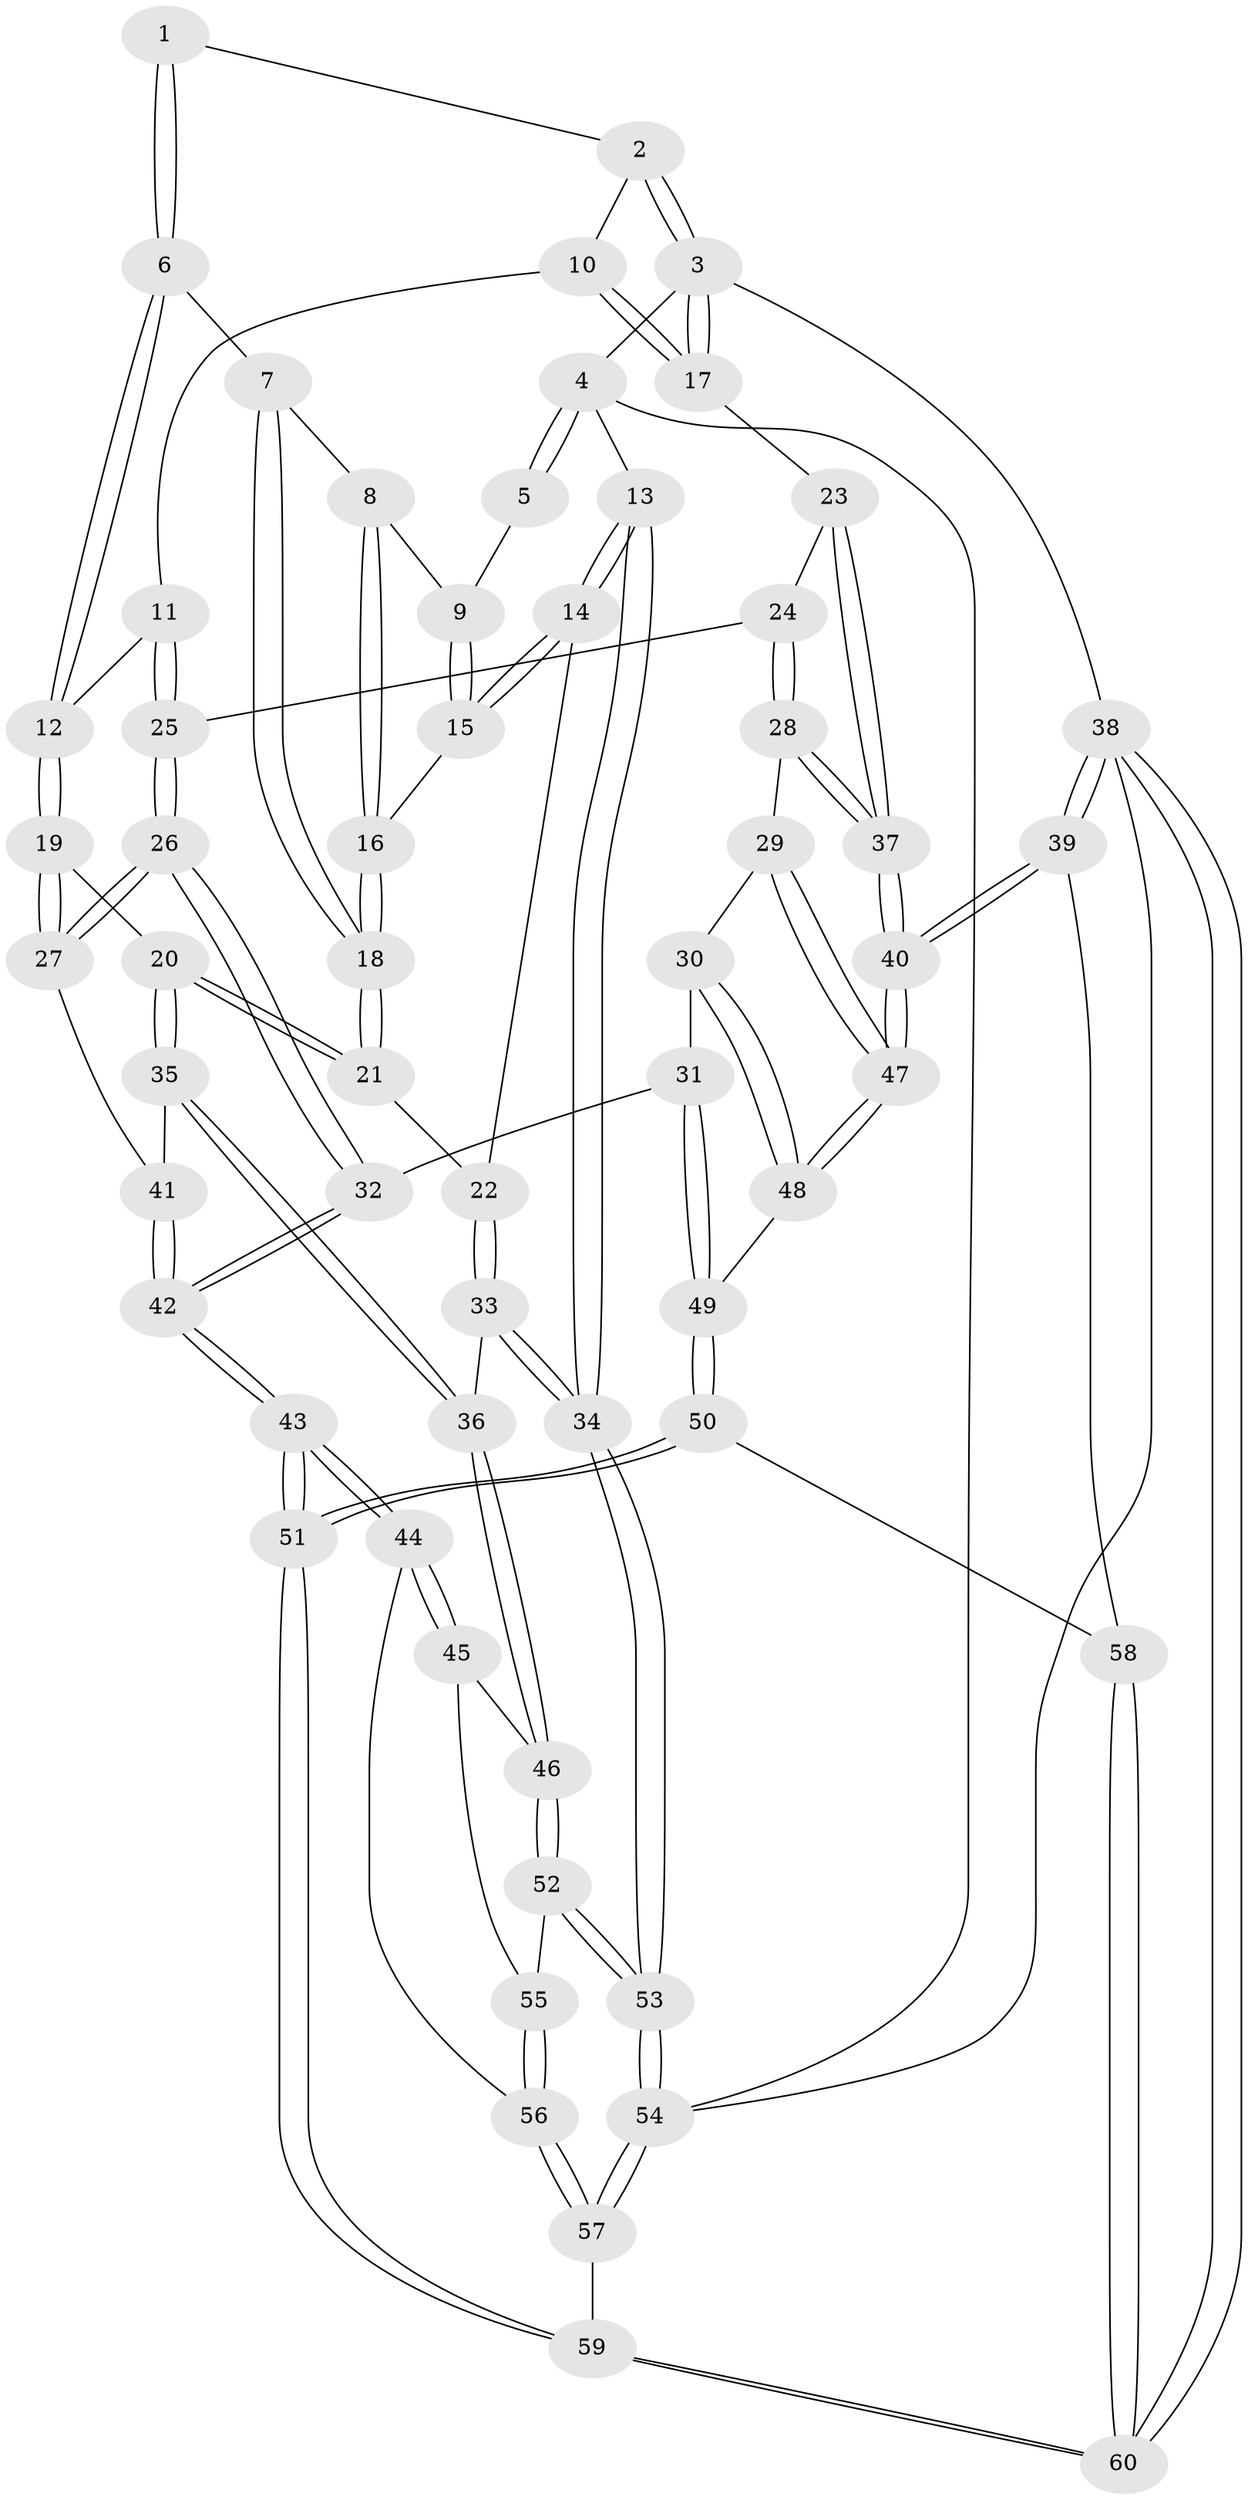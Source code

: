 // coarse degree distribution, {4: 0.4, 5: 0.3142857142857143, 7: 0.02857142857142857, 3: 0.22857142857142856, 6: 0.02857142857142857}
// Generated by graph-tools (version 1.1) at 2025/52/02/27/25 19:52:36]
// undirected, 60 vertices, 147 edges
graph export_dot {
graph [start="1"]
  node [color=gray90,style=filled];
  1 [pos="+0.4680169789718867+0"];
  2 [pos="+0.6809927211028114+0"];
  3 [pos="+1+0"];
  4 [pos="+0+0"];
  5 [pos="+0.19416517955017057+0"];
  6 [pos="+0.4643499067933421+0"];
  7 [pos="+0.3997026976416142+0"];
  8 [pos="+0.23113280702078987+0.09666963919039741"];
  9 [pos="+0.0914790935570573+0.1049252318992984"];
  10 [pos="+0.8446724241957845+0.11167331484915946"];
  11 [pos="+0.8314019107160421+0.14747498761430847"];
  12 [pos="+0.5098351352215605+0.06397855787160452"];
  13 [pos="+0+0.16356188537648914"];
  14 [pos="+0+0.18298234012668912"];
  15 [pos="+0.07223127590531665+0.12699240796962213"];
  16 [pos="+0.196812180193257+0.20176225806181824"];
  17 [pos="+1+0"];
  18 [pos="+0.23567686131376606+0.2805251666445835"];
  19 [pos="+0.5339909195093514+0.2657796357887968"];
  20 [pos="+0.2417553683522975+0.3043913068071843"];
  21 [pos="+0.23542545475017862+0.29709641523172825"];
  22 [pos="+0.091929763356845+0.29972227755152947"];
  23 [pos="+1+0.11072598915443006"];
  24 [pos="+0.8824716693445082+0.2533901878127702"];
  25 [pos="+0.83927245500443+0.21735238870635062"];
  26 [pos="+0.5826794861580902+0.32731138370408125"];
  27 [pos="+0.5401034756900552+0.277426724814784"];
  28 [pos="+0.9033359097708149+0.3709851954807554"];
  29 [pos="+0.8832175131965335+0.4107694180089129"];
  30 [pos="+0.8525530645301053+0.44098986596339135"];
  31 [pos="+0.7475944663500549+0.4935397878321922"];
  32 [pos="+0.5865428652755329+0.3419612854775766"];
  33 [pos="+0.06037292374066879+0.4515733267346613"];
  34 [pos="+0+0.48338132829598474"];
  35 [pos="+0.24993890761086826+0.3973166006094031"];
  36 [pos="+0.1718614174438389+0.5220575563455091"];
  37 [pos="+1+0.37075966001937377"];
  38 [pos="+1+1"];
  39 [pos="+1+0.716230845541085"];
  40 [pos="+1+0.6400680008859974"];
  41 [pos="+0.3424730691008215+0.42927802039704444"];
  42 [pos="+0.43287258310790083+0.6072184697486946"];
  43 [pos="+0.41135767454513267+0.7133728456658469"];
  44 [pos="+0.31006198921361866+0.683122153252732"];
  45 [pos="+0.2812200882562503+0.6618315113113747"];
  46 [pos="+0.18708438527348892+0.582377734387576"];
  47 [pos="+1+0.6340222016463632"];
  48 [pos="+1+0.62371034978502"];
  49 [pos="+0.7404925256710958+0.6922566401846448"];
  50 [pos="+0.6908923101163874+0.7833014205710639"];
  51 [pos="+0.533021854692631+0.8702056203331707"];
  52 [pos="+0+0.6966351947127151"];
  53 [pos="+0+0.6782568423944889"];
  54 [pos="+0+1"];
  55 [pos="+0.03715220933523834+0.7638110665343584"];
  56 [pos="+0.10635856825992407+0.8359295954333753"];
  57 [pos="+0.10730949779407148+1"];
  58 [pos="+0.8587647708404954+0.8510004627937069"];
  59 [pos="+0.49140477150236905+1"];
  60 [pos="+1+1"];
  1 -- 2;
  1 -- 6;
  1 -- 6;
  2 -- 3;
  2 -- 3;
  2 -- 10;
  3 -- 4;
  3 -- 17;
  3 -- 17;
  3 -- 38;
  4 -- 5;
  4 -- 5;
  4 -- 13;
  4 -- 54;
  5 -- 9;
  6 -- 7;
  6 -- 12;
  6 -- 12;
  7 -- 8;
  7 -- 18;
  7 -- 18;
  8 -- 9;
  8 -- 16;
  8 -- 16;
  9 -- 15;
  9 -- 15;
  10 -- 11;
  10 -- 17;
  10 -- 17;
  11 -- 12;
  11 -- 25;
  11 -- 25;
  12 -- 19;
  12 -- 19;
  13 -- 14;
  13 -- 14;
  13 -- 34;
  13 -- 34;
  14 -- 15;
  14 -- 15;
  14 -- 22;
  15 -- 16;
  16 -- 18;
  16 -- 18;
  17 -- 23;
  18 -- 21;
  18 -- 21;
  19 -- 20;
  19 -- 27;
  19 -- 27;
  20 -- 21;
  20 -- 21;
  20 -- 35;
  20 -- 35;
  21 -- 22;
  22 -- 33;
  22 -- 33;
  23 -- 24;
  23 -- 37;
  23 -- 37;
  24 -- 25;
  24 -- 28;
  24 -- 28;
  25 -- 26;
  25 -- 26;
  26 -- 27;
  26 -- 27;
  26 -- 32;
  26 -- 32;
  27 -- 41;
  28 -- 29;
  28 -- 37;
  28 -- 37;
  29 -- 30;
  29 -- 47;
  29 -- 47;
  30 -- 31;
  30 -- 48;
  30 -- 48;
  31 -- 32;
  31 -- 49;
  31 -- 49;
  32 -- 42;
  32 -- 42;
  33 -- 34;
  33 -- 34;
  33 -- 36;
  34 -- 53;
  34 -- 53;
  35 -- 36;
  35 -- 36;
  35 -- 41;
  36 -- 46;
  36 -- 46;
  37 -- 40;
  37 -- 40;
  38 -- 39;
  38 -- 39;
  38 -- 60;
  38 -- 60;
  38 -- 54;
  39 -- 40;
  39 -- 40;
  39 -- 58;
  40 -- 47;
  40 -- 47;
  41 -- 42;
  41 -- 42;
  42 -- 43;
  42 -- 43;
  43 -- 44;
  43 -- 44;
  43 -- 51;
  43 -- 51;
  44 -- 45;
  44 -- 45;
  44 -- 56;
  45 -- 46;
  45 -- 55;
  46 -- 52;
  46 -- 52;
  47 -- 48;
  47 -- 48;
  48 -- 49;
  49 -- 50;
  49 -- 50;
  50 -- 51;
  50 -- 51;
  50 -- 58;
  51 -- 59;
  51 -- 59;
  52 -- 53;
  52 -- 53;
  52 -- 55;
  53 -- 54;
  53 -- 54;
  54 -- 57;
  54 -- 57;
  55 -- 56;
  55 -- 56;
  56 -- 57;
  56 -- 57;
  57 -- 59;
  58 -- 60;
  58 -- 60;
  59 -- 60;
  59 -- 60;
}
